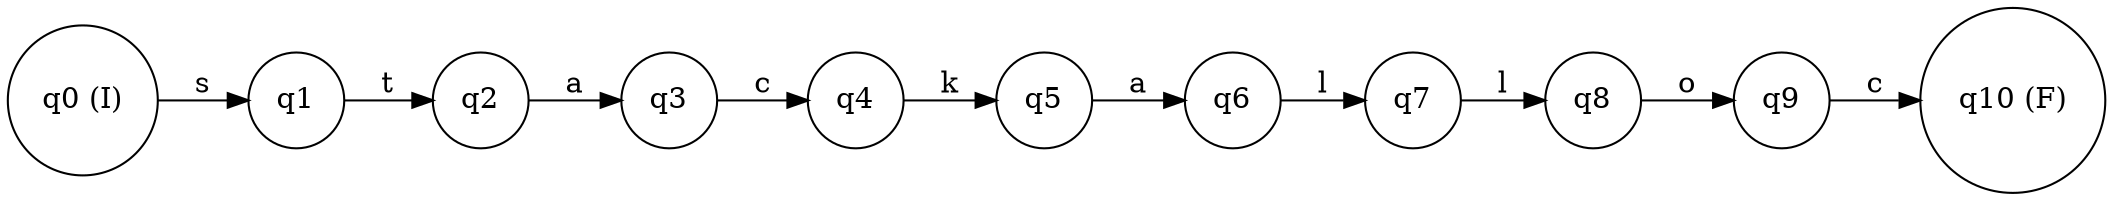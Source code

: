digraph finite_state_machine {
rankdir=LR;
node [shape = circle];
q0 [label="q0 (I)"];
q1 [label="q1"];
q2 [label="q2"];
q3 [label="q3"];
q4 [label="q4"];
q5 [label="q5"];
q6 [label="q6"];
q7 [label="q7"];
q8 [label="q8"];
q9 [label="q9"];
q10 [label="q10 (F)"];
q0 -> q1 [label="s"];
q1 -> q2 [label="t"];
q2 -> q3 [label="a"];
q3 -> q4 [label="c"];
q4 -> q5 [label="k"];
q5 -> q6 [label="a"];
q6 -> q7 [label="l"];
q7 -> q8 [label="l"];
q8 -> q9 [label="o"];
q9 -> q10 [label="c"];
}